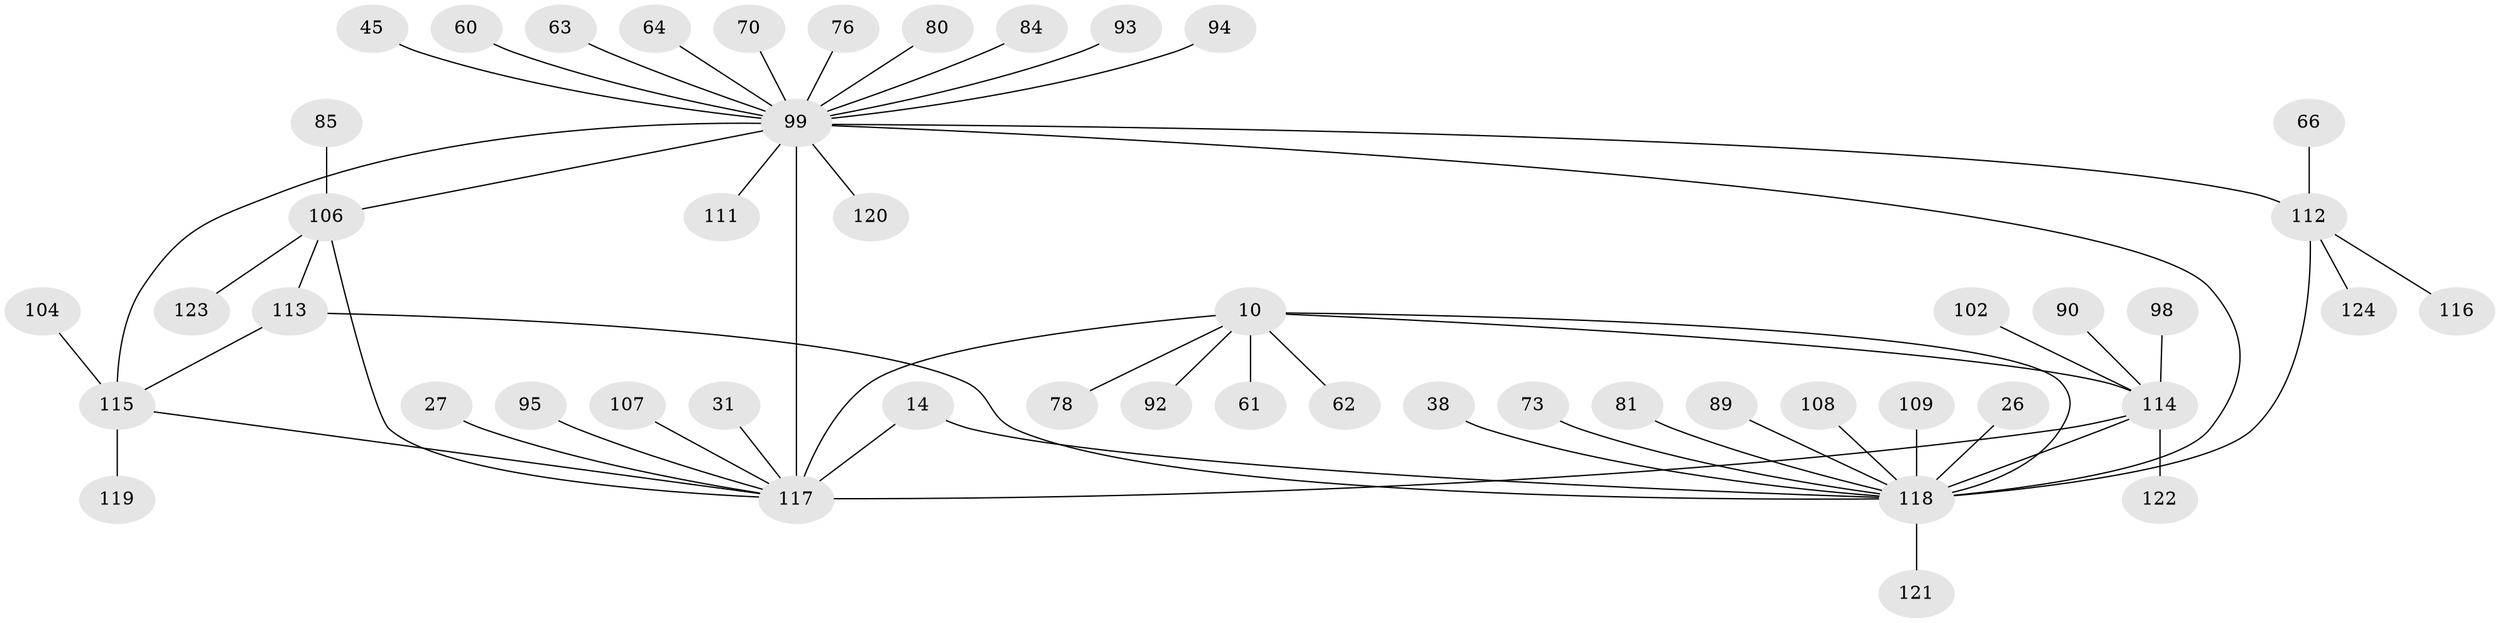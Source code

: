 // original degree distribution, {4: 0.07258064516129033, 15: 0.016129032258064516, 7: 0.008064516129032258, 1: 0.5241935483870968, 8: 0.024193548387096774, 5: 0.04032258064516129, 9: 0.008064516129032258, 14: 0.008064516129032258, 6: 0.04032258064516129, 2: 0.1774193548387097, 3: 0.08064516129032258}
// Generated by graph-tools (version 1.1) at 2025/50/03/04/25 21:50:14]
// undirected, 49 vertices, 57 edges
graph export_dot {
graph [start="1"]
  node [color=gray90,style=filled];
  10;
  14;
  26;
  27;
  31;
  38;
  45;
  60;
  61 [super="+20"];
  62;
  63;
  64;
  66;
  70;
  73;
  76;
  78;
  80;
  81;
  84;
  85 [super="+71"];
  89;
  90;
  92 [super="+50"];
  93;
  94;
  95;
  98;
  99 [super="+48+58+55+51+56+2+69+86+4+24+30"];
  102;
  104;
  106 [super="+68+74"];
  107 [super="+101"];
  108;
  109;
  111 [super="+91"];
  112 [super="+65"];
  113 [super="+72+105"];
  114 [super="+37+46+15+96+100+59+75+82"];
  115 [super="+103"];
  116;
  117 [super="+83+35"];
  118 [super="+18+67+97+77"];
  119;
  120;
  121;
  122;
  123;
  124 [super="+110"];
  10 -- 61 [weight=2];
  10 -- 62;
  10 -- 78;
  10 -- 117 [weight=5];
  10 -- 114 [weight=2];
  10 -- 118 [weight=3];
  10 -- 92;
  14 -- 117;
  14 -- 118 [weight=3];
  26 -- 118;
  27 -- 117;
  31 -- 117;
  38 -- 118;
  45 -- 99;
  60 -- 99;
  63 -- 99;
  64 -- 99;
  66 -- 112;
  70 -- 99;
  73 -- 118;
  76 -- 99;
  80 -- 99;
  81 -- 118;
  84 -- 99;
  85 -- 106;
  89 -- 118 [weight=2];
  90 -- 114;
  93 -- 99;
  94 -- 99;
  95 -- 117;
  98 -- 114;
  99 -- 117 [weight=3];
  99 -- 120;
  99 -- 118 [weight=3];
  99 -- 111;
  99 -- 106;
  99 -- 112 [weight=2];
  99 -- 115 [weight=3];
  102 -- 114;
  104 -- 115;
  106 -- 113 [weight=2];
  106 -- 117 [weight=2];
  106 -- 123;
  107 -- 117;
  108 -- 118;
  109 -- 118;
  112 -- 116;
  112 -- 118 [weight=2];
  112 -- 124;
  113 -- 118;
  113 -- 115;
  114 -- 117 [weight=3];
  114 -- 122;
  114 -- 118;
  115 -- 117;
  115 -- 119;
  118 -- 121;
}
